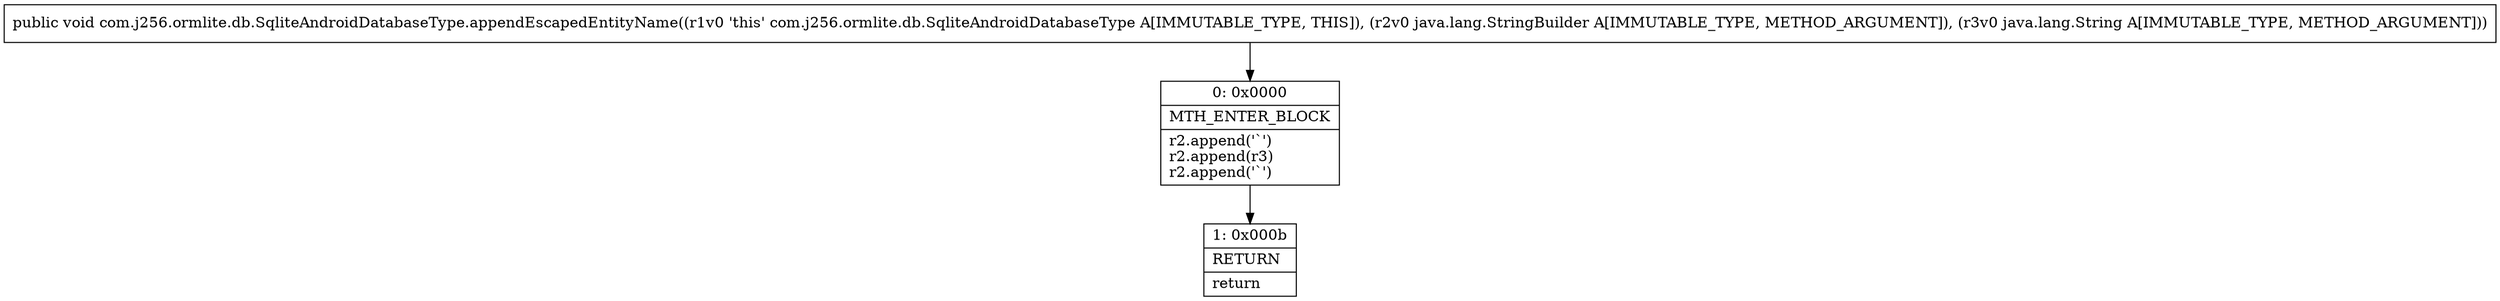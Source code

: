 digraph "CFG forcom.j256.ormlite.db.SqliteAndroidDatabaseType.appendEscapedEntityName(Ljava\/lang\/StringBuilder;Ljava\/lang\/String;)V" {
Node_0 [shape=record,label="{0\:\ 0x0000|MTH_ENTER_BLOCK\l|r2.append('`')\lr2.append(r3)\lr2.append('`')\l}"];
Node_1 [shape=record,label="{1\:\ 0x000b|RETURN\l|return\l}"];
MethodNode[shape=record,label="{public void com.j256.ormlite.db.SqliteAndroidDatabaseType.appendEscapedEntityName((r1v0 'this' com.j256.ormlite.db.SqliteAndroidDatabaseType A[IMMUTABLE_TYPE, THIS]), (r2v0 java.lang.StringBuilder A[IMMUTABLE_TYPE, METHOD_ARGUMENT]), (r3v0 java.lang.String A[IMMUTABLE_TYPE, METHOD_ARGUMENT])) }"];
MethodNode -> Node_0;
Node_0 -> Node_1;
}

